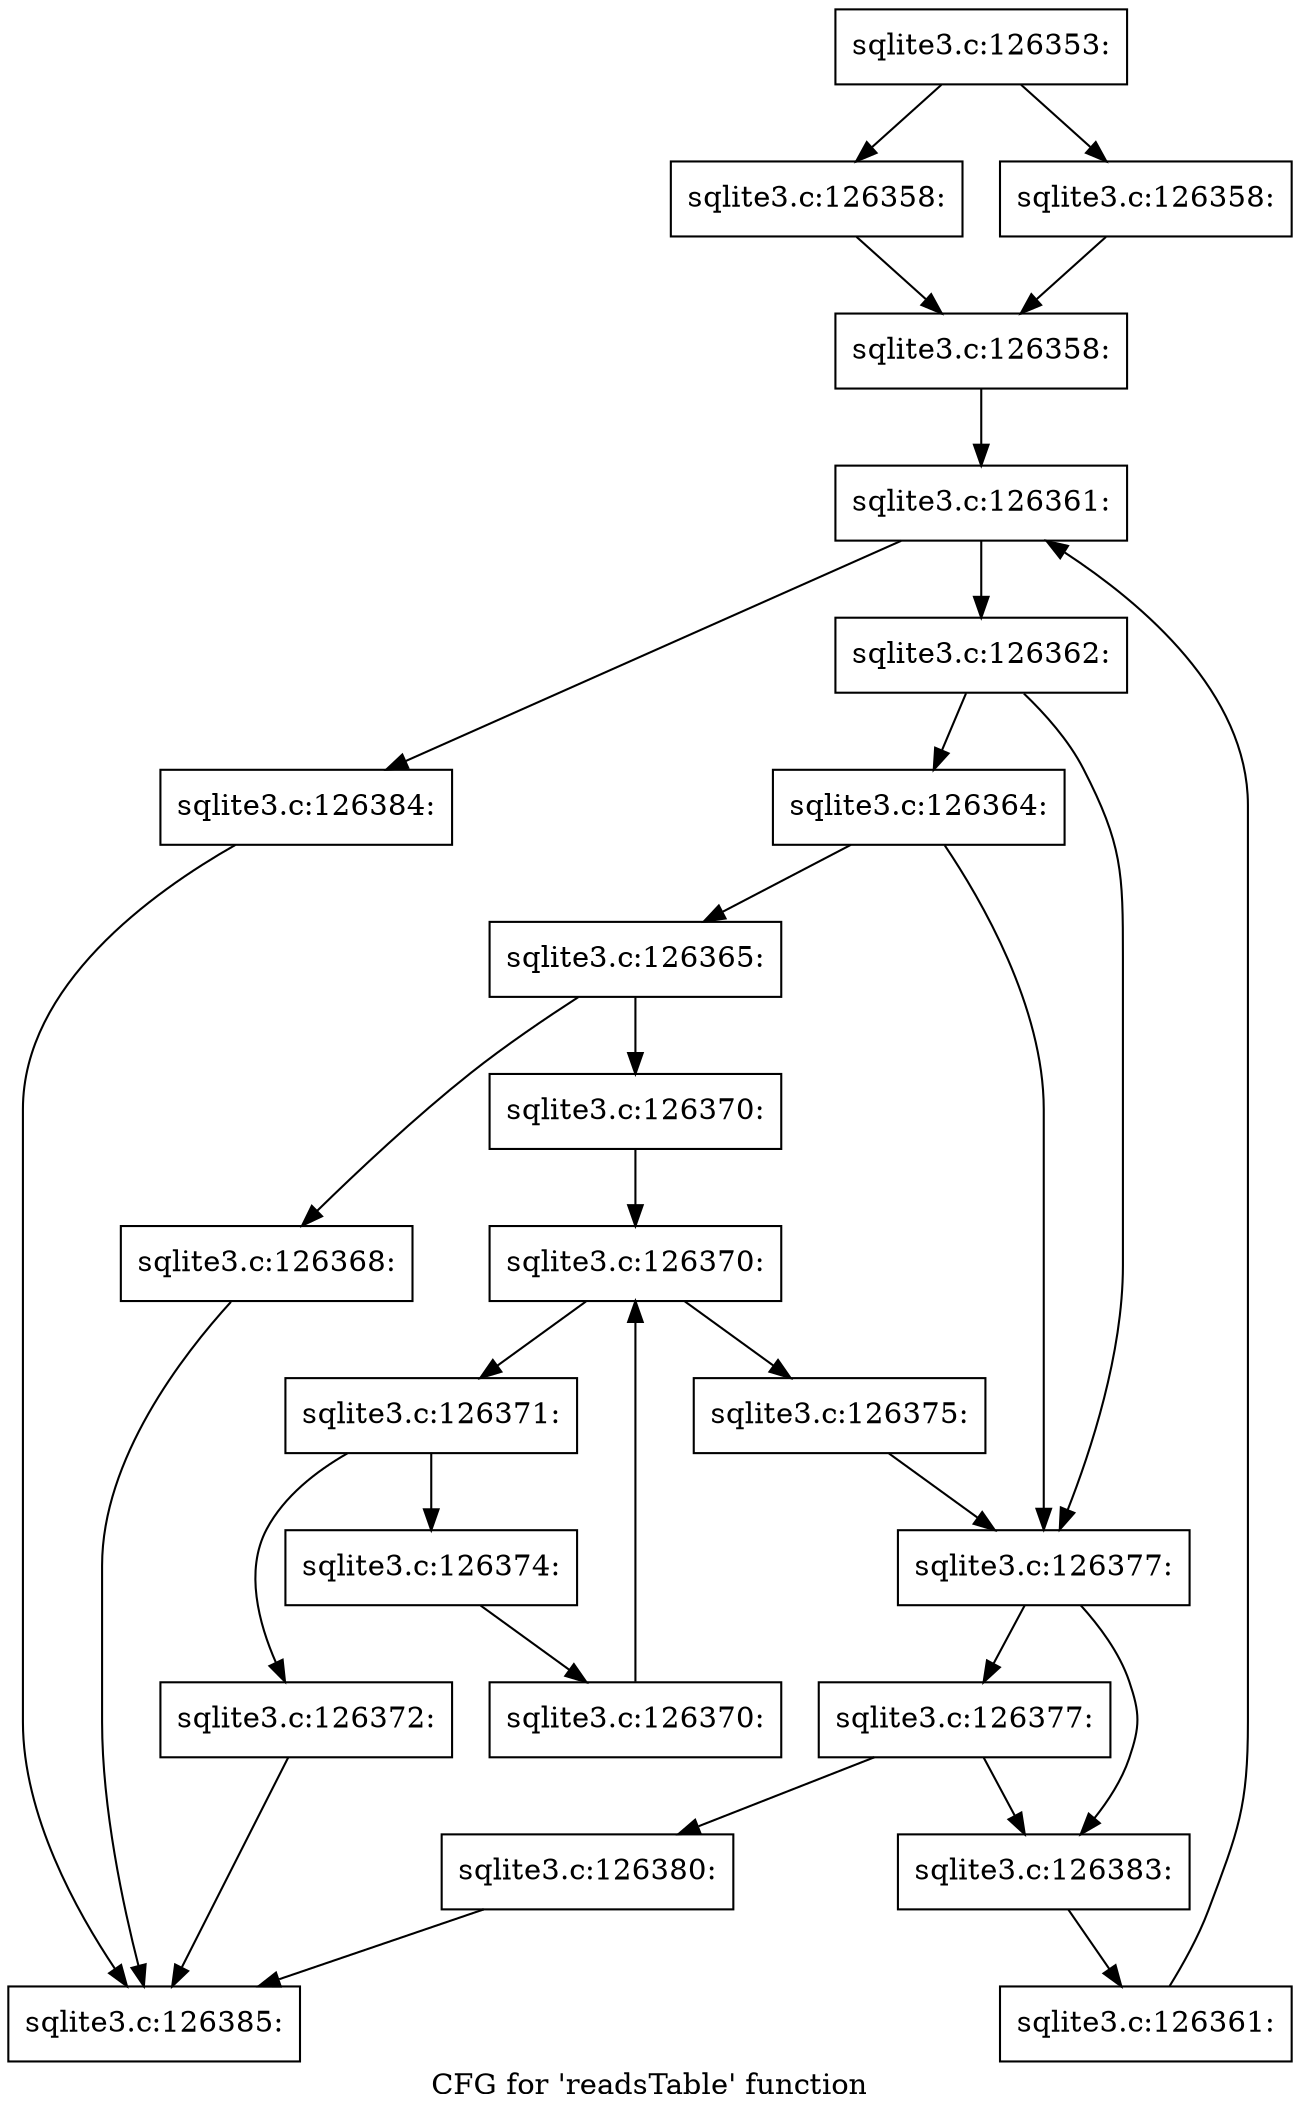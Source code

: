 digraph "CFG for 'readsTable' function" {
	label="CFG for 'readsTable' function";

	Node0x55c0fa0744d0 [shape=record,label="{sqlite3.c:126353:}"];
	Node0x55c0fa0744d0 -> Node0x55c0fa07ef60;
	Node0x55c0fa0744d0 -> Node0x55c0fa07efb0;
	Node0x55c0fa07ef60 [shape=record,label="{sqlite3.c:126358:}"];
	Node0x55c0fa07ef60 -> Node0x55c0fa07f000;
	Node0x55c0fa07efb0 [shape=record,label="{sqlite3.c:126358:}"];
	Node0x55c0fa07efb0 -> Node0x55c0fa07f000;
	Node0x55c0fa07f000 [shape=record,label="{sqlite3.c:126358:}"];
	Node0x55c0fa07f000 -> Node0x55c0fa07fb60;
	Node0x55c0fa07fb60 [shape=record,label="{sqlite3.c:126361:}"];
	Node0x55c0fa07fb60 -> Node0x55c0fa07fd80;
	Node0x55c0fa07fb60 -> Node0x55c0fa07f9b0;
	Node0x55c0fa07fd80 [shape=record,label="{sqlite3.c:126362:}"];
	Node0x55c0fa07fd80 -> Node0x55c0fa080810;
	Node0x55c0fa07fd80 -> Node0x55c0fa0807c0;
	Node0x55c0fa080810 [shape=record,label="{sqlite3.c:126364:}"];
	Node0x55c0fa080810 -> Node0x55c0fa080770;
	Node0x55c0fa080810 -> Node0x55c0fa0807c0;
	Node0x55c0fa080770 [shape=record,label="{sqlite3.c:126365:}"];
	Node0x55c0fa080770 -> Node0x55c0fa081a30;
	Node0x55c0fa080770 -> Node0x55c0fa081a80;
	Node0x55c0fa081a30 [shape=record,label="{sqlite3.c:126368:}"];
	Node0x55c0fa081a30 -> Node0x55c0fa074650;
	Node0x55c0fa081a80 [shape=record,label="{sqlite3.c:126370:}"];
	Node0x55c0fa081a80 -> Node0x55c0fa0824f0;
	Node0x55c0fa0824f0 [shape=record,label="{sqlite3.c:126370:}"];
	Node0x55c0fa0824f0 -> Node0x55c0fa082710;
	Node0x55c0fa0824f0 -> Node0x55c0fa082170;
	Node0x55c0fa082710 [shape=record,label="{sqlite3.c:126371:}"];
	Node0x55c0fa082710 -> Node0x55c0fa082a50;
	Node0x55c0fa082710 -> Node0x55c0fa082aa0;
	Node0x55c0fa082a50 [shape=record,label="{sqlite3.c:126372:}"];
	Node0x55c0fa082a50 -> Node0x55c0fa074650;
	Node0x55c0fa082aa0 [shape=record,label="{sqlite3.c:126374:}"];
	Node0x55c0fa082aa0 -> Node0x55c0fa082680;
	Node0x55c0fa082680 [shape=record,label="{sqlite3.c:126370:}"];
	Node0x55c0fa082680 -> Node0x55c0fa0824f0;
	Node0x55c0fa082170 [shape=record,label="{sqlite3.c:126375:}"];
	Node0x55c0fa082170 -> Node0x55c0fa0807c0;
	Node0x55c0fa0807c0 [shape=record,label="{sqlite3.c:126377:}"];
	Node0x55c0fa0807c0 -> Node0x55c0fa0838d0;
	Node0x55c0fa0807c0 -> Node0x55c0fa083880;
	Node0x55c0fa0838d0 [shape=record,label="{sqlite3.c:126377:}"];
	Node0x55c0fa0838d0 -> Node0x55c0fa083830;
	Node0x55c0fa0838d0 -> Node0x55c0fa083880;
	Node0x55c0fa083830 [shape=record,label="{sqlite3.c:126380:}"];
	Node0x55c0fa083830 -> Node0x55c0fa074650;
	Node0x55c0fa083880 [shape=record,label="{sqlite3.c:126383:}"];
	Node0x55c0fa083880 -> Node0x55c0fa07fcf0;
	Node0x55c0fa07fcf0 [shape=record,label="{sqlite3.c:126361:}"];
	Node0x55c0fa07fcf0 -> Node0x55c0fa07fb60;
	Node0x55c0fa07f9b0 [shape=record,label="{sqlite3.c:126384:}"];
	Node0x55c0fa07f9b0 -> Node0x55c0fa074650;
	Node0x55c0fa074650 [shape=record,label="{sqlite3.c:126385:}"];
}

